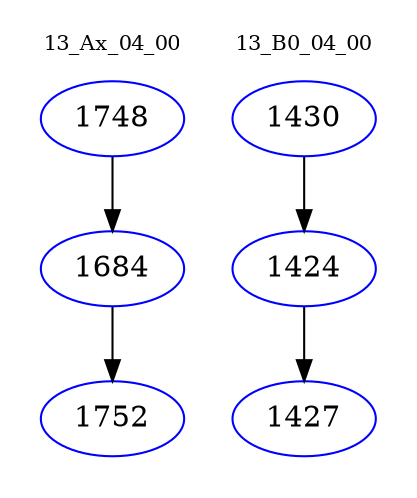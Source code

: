 digraph{
subgraph cluster_0 {
color = white
label = "13_Ax_04_00";
fontsize=10;
T0_1748 [label="1748", color="blue"]
T0_1748 -> T0_1684 [color="black"]
T0_1684 [label="1684", color="blue"]
T0_1684 -> T0_1752 [color="black"]
T0_1752 [label="1752", color="blue"]
}
subgraph cluster_1 {
color = white
label = "13_B0_04_00";
fontsize=10;
T1_1430 [label="1430", color="blue"]
T1_1430 -> T1_1424 [color="black"]
T1_1424 [label="1424", color="blue"]
T1_1424 -> T1_1427 [color="black"]
T1_1427 [label="1427", color="blue"]
}
}
